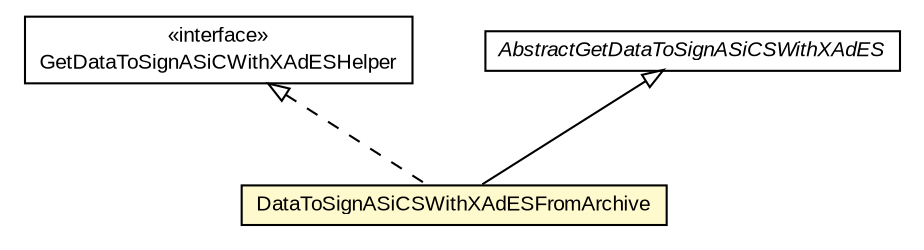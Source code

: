 #!/usr/local/bin/dot
#
# Class diagram 
# Generated by UMLGraph version R5_6-24-gf6e263 (http://www.umlgraph.org/)
#

digraph G {
	edge [fontname="arial",fontsize=10,labelfontname="arial",labelfontsize=10];
	node [fontname="arial",fontsize=10,shape=plaintext];
	nodesep=0.25;
	ranksep=0.5;
	// eu.europa.esig.dss.asic.signature.GetDataToSignASiCWithXAdESHelper
	c314918 [label=<<table title="eu.europa.esig.dss.asic.signature.GetDataToSignASiCWithXAdESHelper" border="0" cellborder="1" cellspacing="0" cellpadding="2" port="p" href="../GetDataToSignASiCWithXAdESHelper.html">
		<tr><td><table border="0" cellspacing="0" cellpadding="1">
<tr><td align="center" balign="center"> &#171;interface&#187; </td></tr>
<tr><td align="center" balign="center"> GetDataToSignASiCWithXAdESHelper </td></tr>
		</table></td></tr>
		</table>>, URL="../GetDataToSignASiCWithXAdESHelper.html", fontname="arial", fontcolor="black", fontsize=10.0];
	// eu.europa.esig.dss.asic.signature.asics.DataToSignASiCSWithXAdESFromArchive
	c314927 [label=<<table title="eu.europa.esig.dss.asic.signature.asics.DataToSignASiCSWithXAdESFromArchive" border="0" cellborder="1" cellspacing="0" cellpadding="2" port="p" bgcolor="lemonChiffon" href="./DataToSignASiCSWithXAdESFromArchive.html">
		<tr><td><table border="0" cellspacing="0" cellpadding="1">
<tr><td align="center" balign="center"> DataToSignASiCSWithXAdESFromArchive </td></tr>
		</table></td></tr>
		</table>>, URL="./DataToSignASiCSWithXAdESFromArchive.html", fontname="arial", fontcolor="black", fontsize=10.0];
	// eu.europa.esig.dss.asic.signature.asics.AbstractGetDataToSignASiCSWithXAdES
	c314928 [label=<<table title="eu.europa.esig.dss.asic.signature.asics.AbstractGetDataToSignASiCSWithXAdES" border="0" cellborder="1" cellspacing="0" cellpadding="2" port="p" href="./AbstractGetDataToSignASiCSWithXAdES.html">
		<tr><td><table border="0" cellspacing="0" cellpadding="1">
<tr><td align="center" balign="center"><font face="arial italic"> AbstractGetDataToSignASiCSWithXAdES </font></td></tr>
		</table></td></tr>
		</table>>, URL="./AbstractGetDataToSignASiCSWithXAdES.html", fontname="arial", fontcolor="black", fontsize=10.0];
	//eu.europa.esig.dss.asic.signature.asics.DataToSignASiCSWithXAdESFromArchive extends eu.europa.esig.dss.asic.signature.asics.AbstractGetDataToSignASiCSWithXAdES
	c314928:p -> c314927:p [dir=back,arrowtail=empty];
	//eu.europa.esig.dss.asic.signature.asics.DataToSignASiCSWithXAdESFromArchive implements eu.europa.esig.dss.asic.signature.GetDataToSignASiCWithXAdESHelper
	c314918:p -> c314927:p [dir=back,arrowtail=empty,style=dashed];
}

